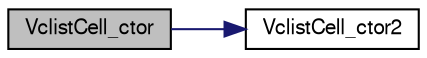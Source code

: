digraph "VclistCell_ctor"
{
  edge [fontname="FreeSans",fontsize="10",labelfontname="FreeSans",labelfontsize="10"];
  node [fontname="FreeSans",fontsize="10",shape=record];
  rankdir="LR";
  Node1 [label="VclistCell_ctor",height=0.2,width=0.4,color="black", fillcolor="grey75", style="filled" fontcolor="black"];
  Node1 -> Node2 [color="midnightblue",fontsize="10",style="solid",fontname="FreeSans"];
  Node2 [label="VclistCell_ctor2",height=0.2,width=0.4,color="black", fillcolor="white", style="filled",URL="$group___vclist.html#gab33378d8ba4632ba808a175c213253b2",tooltip="Construct a cell list object."];
}
